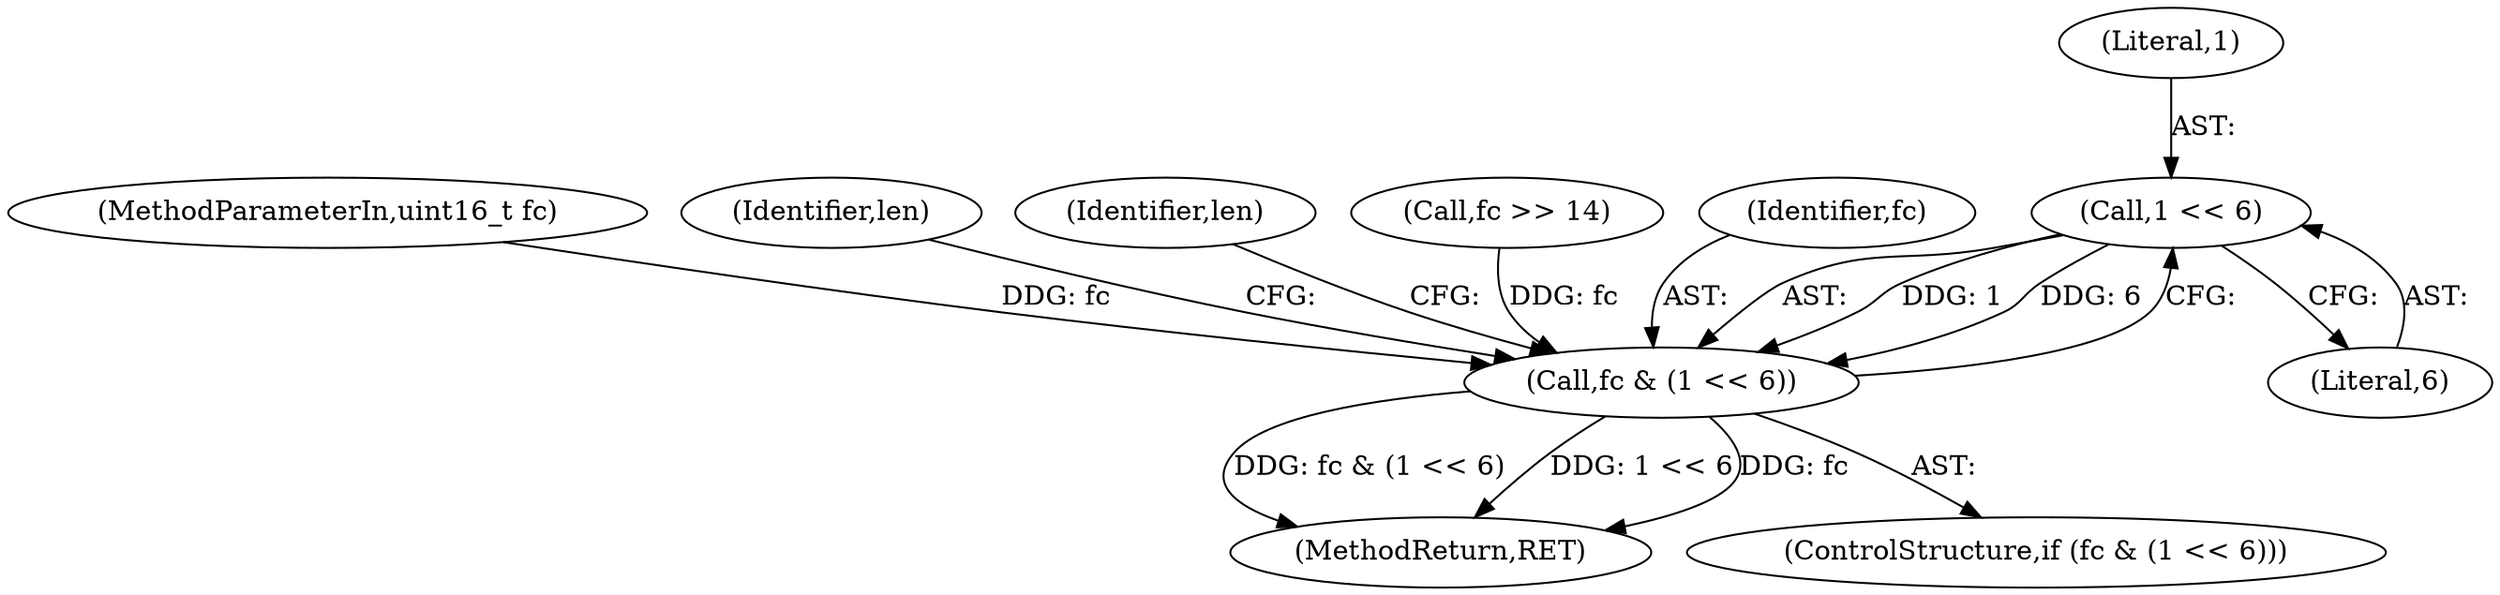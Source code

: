 digraph "1_tcpdump_9be4e0b5938b705e7e36cfcb110a740c6ff0cb97@del" {
"1000166" [label="(Call,1 << 6)"];
"1000164" [label="(Call,fc & (1 << 6))"];
"1000182" [label="(MethodReturn,RET)"];
"1000102" [label="(MethodParameterIn,uint16_t fc)"];
"1000172" [label="(Identifier,len)"];
"1000181" [label="(Identifier,len)"];
"1000142" [label="(Call,fc >> 14)"];
"1000168" [label="(Literal,6)"];
"1000165" [label="(Identifier,fc)"];
"1000164" [label="(Call,fc & (1 << 6))"];
"1000163" [label="(ControlStructure,if (fc & (1 << 6)))"];
"1000166" [label="(Call,1 << 6)"];
"1000167" [label="(Literal,1)"];
"1000166" -> "1000164"  [label="AST: "];
"1000166" -> "1000168"  [label="CFG: "];
"1000167" -> "1000166"  [label="AST: "];
"1000168" -> "1000166"  [label="AST: "];
"1000164" -> "1000166"  [label="CFG: "];
"1000166" -> "1000164"  [label="DDG: 1"];
"1000166" -> "1000164"  [label="DDG: 6"];
"1000164" -> "1000163"  [label="AST: "];
"1000165" -> "1000164"  [label="AST: "];
"1000172" -> "1000164"  [label="CFG: "];
"1000181" -> "1000164"  [label="CFG: "];
"1000164" -> "1000182"  [label="DDG: fc & (1 << 6)"];
"1000164" -> "1000182"  [label="DDG: 1 << 6"];
"1000164" -> "1000182"  [label="DDG: fc"];
"1000142" -> "1000164"  [label="DDG: fc"];
"1000102" -> "1000164"  [label="DDG: fc"];
}
